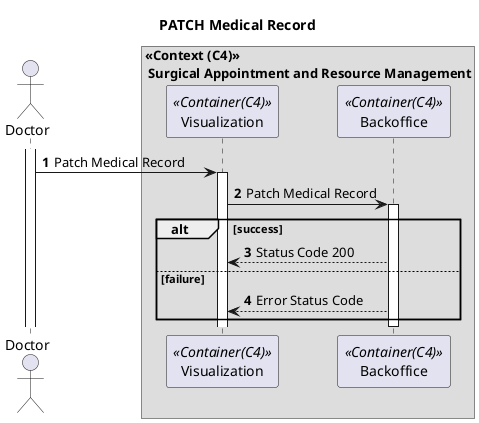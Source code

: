 @startuml


autonumber

actor "Doctor" as doc

title "PATCH Medical Record"

box "<<Context (C4)>>\n Surgical Appointment and Resource Management"
participant Visualization as ui <<Container(C4)>>
participant Backoffice as bo <<Container(C4)>>


activate doc

doc -> ui : Patch Medical Record

activate ui

ui -> bo : Patch Medical Record

activate bo


alt success

bo --> ui : Status Code 200

else failure

bo --> ui:  Error Status Code

end

deactivate bo







@enduml